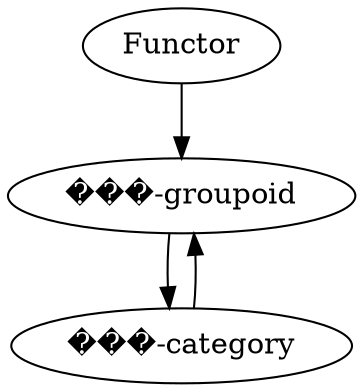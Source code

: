 digraph {
	Functor -> "���-groupoid"
	"���-groupoid" -> "���-category"
	"���-category" -> "���-groupoid"
}
